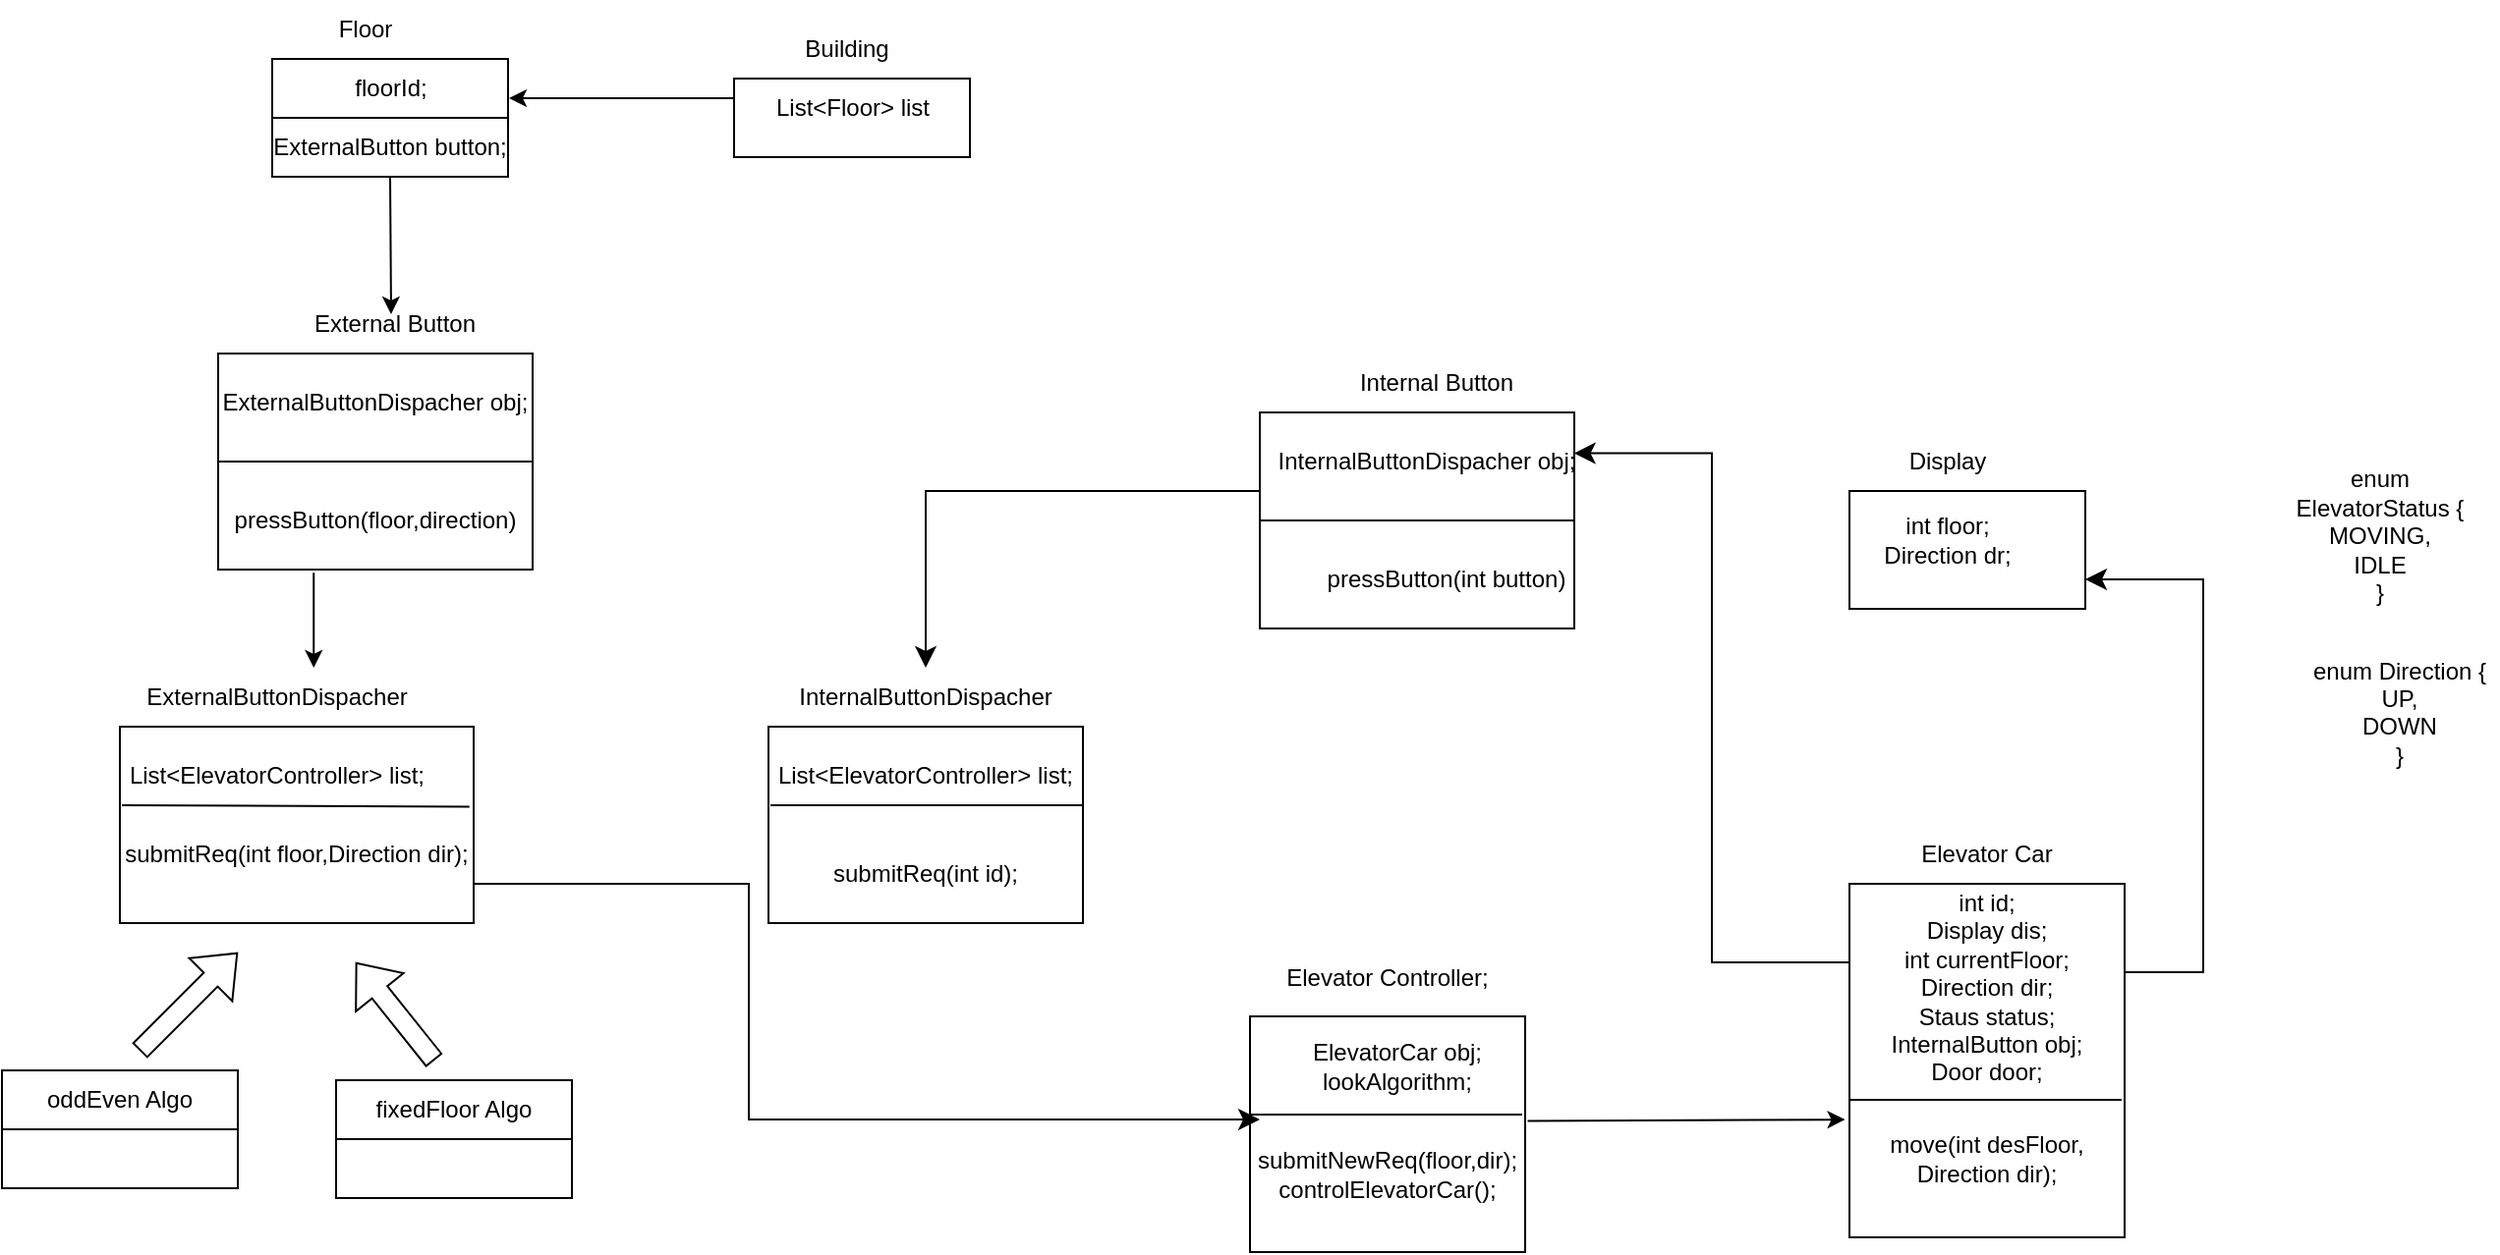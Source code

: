 <mxfile version="27.0.1">
  <diagram name="Page-1" id="XxwaJJNGNkJeBLnIg9fg">
    <mxGraphModel dx="1991" dy="728" grid="1" gridSize="10" guides="1" tooltips="1" connect="1" arrows="1" fold="1" page="1" pageScale="1" pageWidth="850" pageHeight="1100" math="0" shadow="0">
      <root>
        <mxCell id="0" />
        <mxCell id="1" parent="0" />
        <mxCell id="3xgvSFUE_ccLqfkjxWqY-1" value="" style="rounded=0;whiteSpace=wrap;html=1;" vertex="1" parent="1">
          <mxGeometry x="500" y="440" width="120" height="60" as="geometry" />
        </mxCell>
        <mxCell id="3xgvSFUE_ccLqfkjxWqY-2" value="Display" style="text;html=1;align=center;verticalAlign=middle;whiteSpace=wrap;rounded=0;" vertex="1" parent="1">
          <mxGeometry x="520" y="410" width="60" height="30" as="geometry" />
        </mxCell>
        <mxCell id="3xgvSFUE_ccLqfkjxWqY-3" value="int floor;&lt;div&gt;Direction dr;&lt;/div&gt;" style="text;html=1;align=center;verticalAlign=middle;whiteSpace=wrap;rounded=0;" vertex="1" parent="1">
          <mxGeometry x="515" y="450" width="70" height="30" as="geometry" />
        </mxCell>
        <mxCell id="3xgvSFUE_ccLqfkjxWqY-4" value="" style="rounded=0;whiteSpace=wrap;html=1;" vertex="1" parent="1">
          <mxGeometry x="500" y="640" width="140" height="180" as="geometry" />
        </mxCell>
        <mxCell id="3xgvSFUE_ccLqfkjxWqY-5" value="&lt;div&gt;int id;&lt;/div&gt;Display dis;&lt;div&gt;int currentFloor;&lt;/div&gt;&lt;div&gt;Direction dir;&lt;/div&gt;&lt;div&gt;Staus status;&lt;/div&gt;&lt;div&gt;InternalButton obj;&lt;/div&gt;&lt;div&gt;Door door;&lt;/div&gt;&lt;div&gt;&lt;br&gt;&lt;/div&gt;" style="text;html=1;align=center;verticalAlign=middle;whiteSpace=wrap;rounded=0;" vertex="1" parent="1">
          <mxGeometry x="520" y="640" width="100" height="120" as="geometry" />
        </mxCell>
        <mxCell id="3xgvSFUE_ccLqfkjxWqY-7" value="" style="endArrow=none;html=1;rounded=0;exitX=0.007;exitY=0.446;exitDx=0;exitDy=0;exitPerimeter=0;entryX=0.996;entryY=0.446;entryDx=0;entryDy=0;entryPerimeter=0;" edge="1" parent="1">
          <mxGeometry width="50" height="50" relative="1" as="geometry">
            <mxPoint x="500" y="750.0" as="sourcePoint" />
            <mxPoint x="638.46" y="750.0" as="targetPoint" />
          </mxGeometry>
        </mxCell>
        <mxCell id="3xgvSFUE_ccLqfkjxWqY-8" value="move(int desFloor, Direction dir);" style="text;html=1;align=center;verticalAlign=middle;whiteSpace=wrap;rounded=0;" vertex="1" parent="1">
          <mxGeometry x="505" y="765" width="130" height="30" as="geometry" />
        </mxCell>
        <mxCell id="3xgvSFUE_ccLqfkjxWqY-9" value="enum Direction {&lt;div&gt;UP,&lt;/div&gt;&lt;div&gt;DOWN&lt;/div&gt;&lt;div&gt;}&lt;/div&gt;&lt;div&gt;&lt;br&gt;&lt;/div&gt;" style="text;html=1;align=center;verticalAlign=middle;whiteSpace=wrap;rounded=0;" vertex="1" parent="1">
          <mxGeometry x="730" y="520" width="100" height="80" as="geometry" />
        </mxCell>
        <mxCell id="3xgvSFUE_ccLqfkjxWqY-10" value="enum ElevatorStatus {&lt;div&gt;MOVING,&lt;/div&gt;&lt;div&gt;IDLE&lt;/div&gt;&lt;div&gt;}&lt;/div&gt;&lt;div&gt;&lt;br&gt;&lt;/div&gt;" style="text;html=1;align=center;verticalAlign=middle;whiteSpace=wrap;rounded=0;" vertex="1" parent="1">
          <mxGeometry x="720" y="430" width="100" height="80" as="geometry" />
        </mxCell>
        <mxCell id="3xgvSFUE_ccLqfkjxWqY-11" value="Elevator Car" style="text;html=1;align=center;verticalAlign=middle;whiteSpace=wrap;rounded=0;" vertex="1" parent="1">
          <mxGeometry x="525" y="610" width="90" height="30" as="geometry" />
        </mxCell>
        <mxCell id="3xgvSFUE_ccLqfkjxWqY-12" value="" style="edgeStyle=elbowEdgeStyle;elbow=horizontal;endArrow=classic;html=1;curved=0;rounded=0;endSize=8;startSize=8;exitX=1;exitY=0.25;exitDx=0;exitDy=0;entryX=1;entryY=0.75;entryDx=0;entryDy=0;" edge="1" parent="1" source="3xgvSFUE_ccLqfkjxWqY-4" target="3xgvSFUE_ccLqfkjxWqY-1">
          <mxGeometry width="50" height="50" relative="1" as="geometry">
            <mxPoint x="510" y="560" as="sourcePoint" />
            <mxPoint x="560" y="510" as="targetPoint" />
            <Array as="points">
              <mxPoint x="680" y="590" />
            </Array>
          </mxGeometry>
        </mxCell>
        <mxCell id="3xgvSFUE_ccLqfkjxWqY-14" value="" style="rounded=0;whiteSpace=wrap;html=1;" vertex="1" parent="1">
          <mxGeometry x="200" y="400" width="160" height="110" as="geometry" />
        </mxCell>
        <mxCell id="3xgvSFUE_ccLqfkjxWqY-15" value="pressButton(int button)" style="text;html=1;align=center;verticalAlign=middle;whiteSpace=wrap;rounded=0;" vertex="1" parent="1">
          <mxGeometry x="230" y="470" width="130" height="30" as="geometry" />
        </mxCell>
        <mxCell id="3xgvSFUE_ccLqfkjxWqY-16" value="" style="endArrow=none;html=1;rounded=0;exitX=0;exitY=0.5;exitDx=0;exitDy=0;entryX=1;entryY=0.5;entryDx=0;entryDy=0;" edge="1" parent="1" source="3xgvSFUE_ccLqfkjxWqY-14" target="3xgvSFUE_ccLqfkjxWqY-14">
          <mxGeometry width="50" height="50" relative="1" as="geometry">
            <mxPoint x="510" y="560" as="sourcePoint" />
            <mxPoint x="560" y="510" as="targetPoint" />
          </mxGeometry>
        </mxCell>
        <mxCell id="3xgvSFUE_ccLqfkjxWqY-17" value="Internal Button" style="text;html=1;align=center;verticalAlign=middle;whiteSpace=wrap;rounded=0;" vertex="1" parent="1">
          <mxGeometry x="245" y="370" width="90" height="30" as="geometry" />
        </mxCell>
        <mxCell id="3xgvSFUE_ccLqfkjxWqY-18" value="" style="edgeStyle=elbowEdgeStyle;elbow=horizontal;endArrow=classic;html=1;curved=0;rounded=0;endSize=8;startSize=8;exitX=-0.001;exitY=0.222;exitDx=0;exitDy=0;exitPerimeter=0;entryX=0.999;entryY=0.189;entryDx=0;entryDy=0;entryPerimeter=0;" edge="1" parent="1" source="3xgvSFUE_ccLqfkjxWqY-4" target="3xgvSFUE_ccLqfkjxWqY-14">
          <mxGeometry width="50" height="50" relative="1" as="geometry">
            <mxPoint x="510" y="560" as="sourcePoint" />
            <mxPoint x="560" y="510" as="targetPoint" />
          </mxGeometry>
        </mxCell>
        <mxCell id="3xgvSFUE_ccLqfkjxWqY-19" value="" style="rounded=0;whiteSpace=wrap;html=1;" vertex="1" parent="1">
          <mxGeometry x="195" y="707.5" width="140" height="120" as="geometry" />
        </mxCell>
        <mxCell id="3xgvSFUE_ccLqfkjxWqY-20" value="ElevatorCar obj;&lt;div&gt;lookAlgorithm;&lt;/div&gt;" style="text;html=1;align=center;verticalAlign=middle;whiteSpace=wrap;rounded=0;" vertex="1" parent="1">
          <mxGeometry x="215" y="717.5" width="110" height="30" as="geometry" />
        </mxCell>
        <mxCell id="3xgvSFUE_ccLqfkjxWqY-21" value="" style="endArrow=none;html=1;rounded=0;exitX=0.007;exitY=0.446;exitDx=0;exitDy=0;exitPerimeter=0;entryX=0.996;entryY=0.446;entryDx=0;entryDy=0;entryPerimeter=0;" edge="1" parent="1">
          <mxGeometry width="50" height="50" relative="1" as="geometry">
            <mxPoint x="195" y="757.5" as="sourcePoint" />
            <mxPoint x="333.46" y="757.5" as="targetPoint" />
          </mxGeometry>
        </mxCell>
        <mxCell id="3xgvSFUE_ccLqfkjxWqY-22" value="submitNewReq(floor,dir);&lt;div&gt;controlElevatorCar();&lt;/div&gt;" style="text;html=1;align=center;verticalAlign=middle;whiteSpace=wrap;rounded=0;" vertex="1" parent="1">
          <mxGeometry x="200" y="772.5" width="130" height="30" as="geometry" />
        </mxCell>
        <mxCell id="3xgvSFUE_ccLqfkjxWqY-23" value="Elevator Controller;" style="text;html=1;align=center;verticalAlign=middle;whiteSpace=wrap;rounded=0;" vertex="1" parent="1">
          <mxGeometry x="210" y="672.5" width="110" height="30" as="geometry" />
        </mxCell>
        <mxCell id="3xgvSFUE_ccLqfkjxWqY-25" value="" style="rounded=0;whiteSpace=wrap;html=1;" vertex="1" parent="1">
          <mxGeometry x="-50" y="560" width="160" height="100" as="geometry" />
        </mxCell>
        <mxCell id="3xgvSFUE_ccLqfkjxWqY-27" value="List&amp;lt;ElevatorController&amp;gt; list;" style="text;html=1;align=center;verticalAlign=middle;whiteSpace=wrap;rounded=0;" vertex="1" parent="1">
          <mxGeometry x="-50" y="570" width="160" height="30" as="geometry" />
        </mxCell>
        <mxCell id="3xgvSFUE_ccLqfkjxWqY-28" value="" style="endArrow=none;html=1;rounded=0;entryX=1;entryY=1;entryDx=0;entryDy=0;" edge="1" parent="1" target="3xgvSFUE_ccLqfkjxWqY-27">
          <mxGeometry width="50" height="50" relative="1" as="geometry">
            <mxPoint x="-49" y="600" as="sourcePoint" />
            <mxPoint x="230" y="630" as="targetPoint" />
          </mxGeometry>
        </mxCell>
        <mxCell id="3xgvSFUE_ccLqfkjxWqY-29" value="submitReq(int id);" style="text;html=1;align=center;verticalAlign=middle;whiteSpace=wrap;rounded=0;" vertex="1" parent="1">
          <mxGeometry x="-20" y="620" width="100" height="30" as="geometry" />
        </mxCell>
        <mxCell id="3xgvSFUE_ccLqfkjxWqY-30" value="InternalButtonDispacher obj;" style="text;html=1;align=center;verticalAlign=middle;whiteSpace=wrap;rounded=0;" vertex="1" parent="1">
          <mxGeometry x="200" y="410" width="170" height="30" as="geometry" />
        </mxCell>
        <mxCell id="3xgvSFUE_ccLqfkjxWqY-33" value="InternalButtonDispacher" style="text;html=1;align=center;verticalAlign=middle;whiteSpace=wrap;rounded=0;" vertex="1" parent="1">
          <mxGeometry x="-40" y="530" width="140" height="30" as="geometry" />
        </mxCell>
        <mxCell id="3xgvSFUE_ccLqfkjxWqY-34" value="" style="edgeStyle=segmentEdgeStyle;endArrow=classic;html=1;curved=0;rounded=0;endSize=8;startSize=8;exitX=0;exitY=1;exitDx=0;exitDy=0;entryX=0.5;entryY=0;entryDx=0;entryDy=0;" edge="1" parent="1" source="3xgvSFUE_ccLqfkjxWqY-30" target="3xgvSFUE_ccLqfkjxWqY-33">
          <mxGeometry width="50" height="50" relative="1" as="geometry">
            <mxPoint x="180" y="680" as="sourcePoint" />
            <mxPoint x="230" y="630" as="targetPoint" />
          </mxGeometry>
        </mxCell>
        <mxCell id="3xgvSFUE_ccLqfkjxWqY-35" value="" style="rounded=0;whiteSpace=wrap;html=1;" vertex="1" parent="1">
          <mxGeometry x="-380" y="560" width="180" height="100" as="geometry" />
        </mxCell>
        <mxCell id="3xgvSFUE_ccLqfkjxWqY-36" value="List&amp;lt;ElevatorController&amp;gt; list;" style="text;html=1;align=center;verticalAlign=middle;whiteSpace=wrap;rounded=0;" vertex="1" parent="1">
          <mxGeometry x="-380" y="570" width="160" height="30" as="geometry" />
        </mxCell>
        <mxCell id="3xgvSFUE_ccLqfkjxWqY-37" value="" style="endArrow=none;html=1;rounded=0;entryX=0.988;entryY=0.408;entryDx=0;entryDy=0;entryPerimeter=0;" edge="1" parent="1" target="3xgvSFUE_ccLqfkjxWqY-35">
          <mxGeometry width="50" height="50" relative="1" as="geometry">
            <mxPoint x="-379" y="600" as="sourcePoint" />
            <mxPoint x="-100" y="630" as="targetPoint" />
          </mxGeometry>
        </mxCell>
        <mxCell id="3xgvSFUE_ccLqfkjxWqY-38" value="submitReq(int floor,Direction dir);" style="text;html=1;align=center;verticalAlign=middle;whiteSpace=wrap;rounded=0;" vertex="1" parent="1">
          <mxGeometry x="-380" y="610" width="180" height="30" as="geometry" />
        </mxCell>
        <mxCell id="3xgvSFUE_ccLqfkjxWqY-39" value="ExternalButtonDispacher" style="text;html=1;align=center;verticalAlign=middle;whiteSpace=wrap;rounded=0;" vertex="1" parent="1">
          <mxGeometry x="-370" y="530" width="140" height="30" as="geometry" />
        </mxCell>
        <mxCell id="3xgvSFUE_ccLqfkjxWqY-40" value="" style="rounded=0;whiteSpace=wrap;html=1;" vertex="1" parent="1">
          <mxGeometry x="-440" y="735" width="120" height="60" as="geometry" />
        </mxCell>
        <mxCell id="3xgvSFUE_ccLqfkjxWqY-41" value="oddEven Algo" style="text;html=1;align=center;verticalAlign=middle;whiteSpace=wrap;rounded=0;" vertex="1" parent="1">
          <mxGeometry x="-435" y="735" width="110" height="30" as="geometry" />
        </mxCell>
        <mxCell id="3xgvSFUE_ccLqfkjxWqY-42" value="" style="endArrow=none;html=1;rounded=0;exitX=0;exitY=0.5;exitDx=0;exitDy=0;entryX=1;entryY=0.5;entryDx=0;entryDy=0;" edge="1" parent="1" source="3xgvSFUE_ccLqfkjxWqY-40" target="3xgvSFUE_ccLqfkjxWqY-40">
          <mxGeometry width="50" height="50" relative="1" as="geometry">
            <mxPoint x="-70" y="665" as="sourcePoint" />
            <mxPoint x="-20" y="615" as="targetPoint" />
            <Array as="points">
              <mxPoint x="-370" y="765" />
            </Array>
          </mxGeometry>
        </mxCell>
        <mxCell id="3xgvSFUE_ccLqfkjxWqY-43" value="" style="rounded=0;whiteSpace=wrap;html=1;" vertex="1" parent="1">
          <mxGeometry x="-270" y="740" width="120" height="60" as="geometry" />
        </mxCell>
        <mxCell id="3xgvSFUE_ccLqfkjxWqY-44" value="fixedFloor Algo" style="text;html=1;align=center;verticalAlign=middle;whiteSpace=wrap;rounded=0;" vertex="1" parent="1">
          <mxGeometry x="-265" y="740" width="110" height="30" as="geometry" />
        </mxCell>
        <mxCell id="3xgvSFUE_ccLqfkjxWqY-45" value="" style="endArrow=none;html=1;rounded=0;exitX=0;exitY=0.5;exitDx=0;exitDy=0;entryX=1;entryY=0.5;entryDx=0;entryDy=0;" edge="1" parent="1" source="3xgvSFUE_ccLqfkjxWqY-43" target="3xgvSFUE_ccLqfkjxWqY-43">
          <mxGeometry width="50" height="50" relative="1" as="geometry">
            <mxPoint x="100" y="670" as="sourcePoint" />
            <mxPoint x="150" y="620" as="targetPoint" />
          </mxGeometry>
        </mxCell>
        <mxCell id="3xgvSFUE_ccLqfkjxWqY-46" value="" style="shape=flexArrow;endArrow=classic;html=1;rounded=0;" edge="1" parent="1">
          <mxGeometry width="50" height="50" relative="1" as="geometry">
            <mxPoint x="-370" y="725" as="sourcePoint" />
            <mxPoint x="-320" y="675" as="targetPoint" />
          </mxGeometry>
        </mxCell>
        <mxCell id="3xgvSFUE_ccLqfkjxWqY-47" value="" style="shape=flexArrow;endArrow=classic;html=1;rounded=0;" edge="1" parent="1">
          <mxGeometry width="50" height="50" relative="1" as="geometry">
            <mxPoint x="-220" y="730" as="sourcePoint" />
            <mxPoint x="-260" y="680" as="targetPoint" />
          </mxGeometry>
        </mxCell>
        <mxCell id="3xgvSFUE_ccLqfkjxWqY-49" value="" style="endArrow=classic;html=1;rounded=0;exitX=1.009;exitY=0.444;exitDx=0;exitDy=0;exitPerimeter=0;entryX=-0.016;entryY=0.667;entryDx=0;entryDy=0;entryPerimeter=0;" edge="1" parent="1" source="3xgvSFUE_ccLqfkjxWqY-19" target="3xgvSFUE_ccLqfkjxWqY-4">
          <mxGeometry width="50" height="50" relative="1" as="geometry">
            <mxPoint x="50" y="680" as="sourcePoint" />
            <mxPoint x="100" y="630" as="targetPoint" />
          </mxGeometry>
        </mxCell>
        <mxCell id="3xgvSFUE_ccLqfkjxWqY-50" value="" style="edgeStyle=elbowEdgeStyle;elbow=horizontal;endArrow=classic;html=1;curved=0;rounded=0;endSize=8;startSize=8;exitX=1;exitY=1;exitDx=0;exitDy=0;" edge="1" parent="1" source="3xgvSFUE_ccLqfkjxWqY-38">
          <mxGeometry width="50" height="50" relative="1" as="geometry">
            <mxPoint x="50" y="680" as="sourcePoint" />
            <mxPoint x="200" y="760" as="targetPoint" />
            <Array as="points">
              <mxPoint x="-60" y="710" />
            </Array>
          </mxGeometry>
        </mxCell>
        <mxCell id="3xgvSFUE_ccLqfkjxWqY-52" value="" style="rounded=0;whiteSpace=wrap;html=1;" vertex="1" parent="1">
          <mxGeometry x="-330" y="370" width="160" height="110" as="geometry" />
        </mxCell>
        <mxCell id="3xgvSFUE_ccLqfkjxWqY-53" value="pressButton(floor,direction)" style="text;html=1;align=center;verticalAlign=middle;whiteSpace=wrap;rounded=0;" vertex="1" parent="1">
          <mxGeometry x="-315" y="440" width="130" height="30" as="geometry" />
        </mxCell>
        <mxCell id="3xgvSFUE_ccLqfkjxWqY-54" value="" style="endArrow=none;html=1;rounded=0;exitX=0;exitY=0.5;exitDx=0;exitDy=0;entryX=1;entryY=0.5;entryDx=0;entryDy=0;" edge="1" parent="1" source="3xgvSFUE_ccLqfkjxWqY-52" target="3xgvSFUE_ccLqfkjxWqY-52">
          <mxGeometry width="50" height="50" relative="1" as="geometry">
            <mxPoint x="-20" y="530" as="sourcePoint" />
            <mxPoint x="30" y="480" as="targetPoint" />
          </mxGeometry>
        </mxCell>
        <mxCell id="3xgvSFUE_ccLqfkjxWqY-55" value="External Button" style="text;html=1;align=center;verticalAlign=middle;whiteSpace=wrap;rounded=0;" vertex="1" parent="1">
          <mxGeometry x="-285" y="340" width="90" height="30" as="geometry" />
        </mxCell>
        <mxCell id="3xgvSFUE_ccLqfkjxWqY-56" value="ExternalButtonDispacher obj;" style="text;html=1;align=center;verticalAlign=middle;whiteSpace=wrap;rounded=0;" vertex="1" parent="1">
          <mxGeometry x="-335" y="380" width="170" height="30" as="geometry" />
        </mxCell>
        <mxCell id="3xgvSFUE_ccLqfkjxWqY-57" value="" style="endArrow=classic;html=1;rounded=0;exitX=0.304;exitY=1.015;exitDx=0;exitDy=0;exitPerimeter=0;entryX=0.633;entryY=0;entryDx=0;entryDy=0;entryPerimeter=0;" edge="1" parent="1" source="3xgvSFUE_ccLqfkjxWqY-52" target="3xgvSFUE_ccLqfkjxWqY-39">
          <mxGeometry width="50" height="50" relative="1" as="geometry">
            <mxPoint x="50" y="680" as="sourcePoint" />
            <mxPoint x="100" y="630" as="targetPoint" />
          </mxGeometry>
        </mxCell>
        <mxCell id="3xgvSFUE_ccLqfkjxWqY-58" value="" style="rounded=0;whiteSpace=wrap;html=1;" vertex="1" parent="1">
          <mxGeometry x="-302.5" y="220" width="120" height="60" as="geometry" />
        </mxCell>
        <mxCell id="3xgvSFUE_ccLqfkjxWqY-59" value="floorId;" style="text;html=1;align=center;verticalAlign=middle;whiteSpace=wrap;rounded=0;" vertex="1" parent="1">
          <mxGeometry x="-297.5" y="220" width="110" height="30" as="geometry" />
        </mxCell>
        <mxCell id="3xgvSFUE_ccLqfkjxWqY-60" value="" style="endArrow=none;html=1;rounded=0;exitX=0;exitY=0.5;exitDx=0;exitDy=0;entryX=1;entryY=0.5;entryDx=0;entryDy=0;" edge="1" parent="1" source="3xgvSFUE_ccLqfkjxWqY-58" target="3xgvSFUE_ccLqfkjxWqY-58">
          <mxGeometry width="50" height="50" relative="1" as="geometry">
            <mxPoint x="67.5" y="150" as="sourcePoint" />
            <mxPoint x="117.5" y="100" as="targetPoint" />
          </mxGeometry>
        </mxCell>
        <mxCell id="3xgvSFUE_ccLqfkjxWqY-61" value="ExternalButton button;" style="text;html=1;align=center;verticalAlign=middle;whiteSpace=wrap;rounded=0;" vertex="1" parent="1">
          <mxGeometry x="-325" y="250" width="165" height="30" as="geometry" />
        </mxCell>
        <mxCell id="3xgvSFUE_ccLqfkjxWqY-62" value="Floor" style="text;html=1;align=center;verticalAlign=middle;whiteSpace=wrap;rounded=0;" vertex="1" parent="1">
          <mxGeometry x="-285" y="190" width="60" height="30" as="geometry" />
        </mxCell>
        <mxCell id="3xgvSFUE_ccLqfkjxWqY-63" value="" style="endArrow=classic;html=1;rounded=0;exitX=0.5;exitY=1;exitDx=0;exitDy=0;" edge="1" parent="1" source="3xgvSFUE_ccLqfkjxWqY-61">
          <mxGeometry width="50" height="50" relative="1" as="geometry">
            <mxPoint x="50" y="290" as="sourcePoint" />
            <mxPoint x="-242" y="350" as="targetPoint" />
          </mxGeometry>
        </mxCell>
        <mxCell id="3xgvSFUE_ccLqfkjxWqY-64" value="" style="rounded=0;whiteSpace=wrap;html=1;" vertex="1" parent="1">
          <mxGeometry x="-67.5" y="230" width="120" height="40" as="geometry" />
        </mxCell>
        <mxCell id="3xgvSFUE_ccLqfkjxWqY-65" value="List&amp;lt;Floor&amp;gt; list" style="text;html=1;align=center;verticalAlign=middle;whiteSpace=wrap;rounded=0;" vertex="1" parent="1">
          <mxGeometry x="-62.5" y="230" width="110" height="30" as="geometry" />
        </mxCell>
        <mxCell id="3xgvSFUE_ccLqfkjxWqY-68" value="Building" style="text;html=1;align=center;verticalAlign=middle;whiteSpace=wrap;rounded=0;" vertex="1" parent="1">
          <mxGeometry x="-40" y="200" width="60" height="30" as="geometry" />
        </mxCell>
        <mxCell id="3xgvSFUE_ccLqfkjxWqY-69" value="" style="endArrow=classic;html=1;rounded=0;exitX=0;exitY=0.25;exitDx=0;exitDy=0;" edge="1" parent="1" source="3xgvSFUE_ccLqfkjxWqY-64">
          <mxGeometry width="50" height="50" relative="1" as="geometry">
            <mxPoint x="50" y="290" as="sourcePoint" />
            <mxPoint x="-182" y="240" as="targetPoint" />
          </mxGeometry>
        </mxCell>
      </root>
    </mxGraphModel>
  </diagram>
</mxfile>
